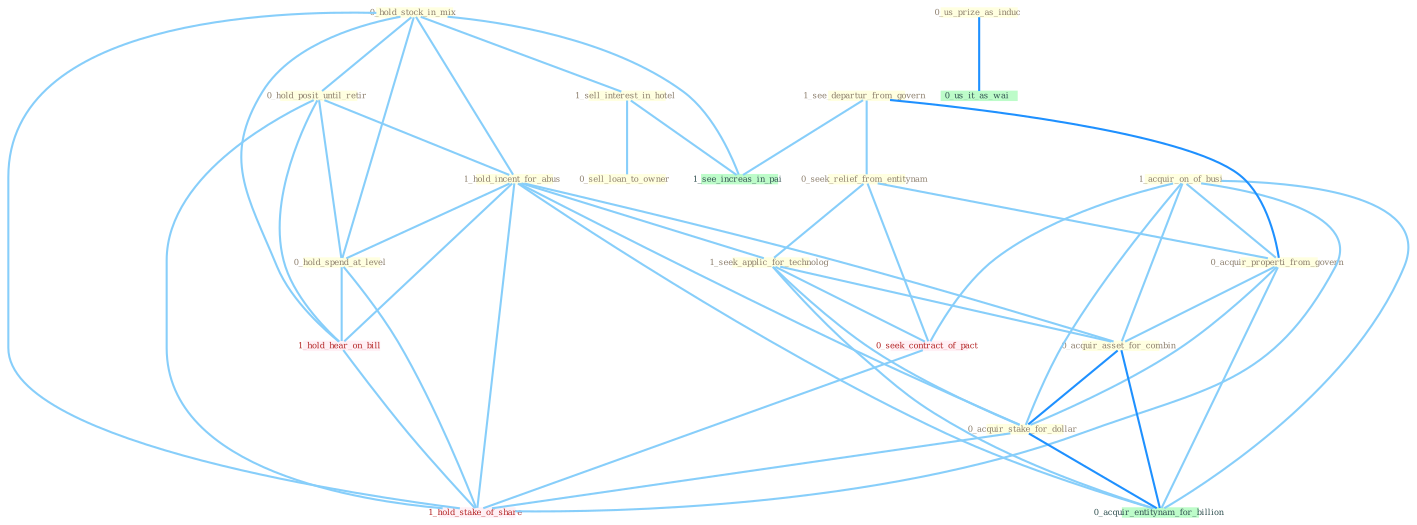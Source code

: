 Graph G{ 
    node
    [shape=polygon,style=filled,width=.5,height=.06,color="#BDFCC9",fixedsize=true,fontsize=4,
    fontcolor="#2f4f4f"];
    {node
    [color="#ffffe0", fontcolor="#8b7d6b"] "0_hold_stock_in_mix " "1_acquir_on_of_busi " "0_hold_posit_until_retir " "1_see_departur_from_govern " "1_sell_interest_in_hotel " "0_seek_relief_from_entitynam " "0_acquir_properti_from_govern " "0_us_prize_as_induc " "1_hold_incent_for_abus " "1_seek_applic_for_technolog " "0_acquir_asset_for_combin " "0_sell_loan_to_owner " "0_hold_spend_at_level " "0_acquir_stake_for_dollar "}
{node [color="#fff0f5", fontcolor="#b22222"] "0_seek_contract_of_pact " "1_hold_hear_on_bill " "1_hold_stake_of_share "}
edge [color="#B0E2FF"];

	"0_hold_stock_in_mix " -- "0_hold_posit_until_retir " [w="1", color="#87cefa" ];
	"0_hold_stock_in_mix " -- "1_sell_interest_in_hotel " [w="1", color="#87cefa" ];
	"0_hold_stock_in_mix " -- "1_hold_incent_for_abus " [w="1", color="#87cefa" ];
	"0_hold_stock_in_mix " -- "0_hold_spend_at_level " [w="1", color="#87cefa" ];
	"0_hold_stock_in_mix " -- "1_see_increas_in_pai " [w="1", color="#87cefa" ];
	"0_hold_stock_in_mix " -- "1_hold_hear_on_bill " [w="1", color="#87cefa" ];
	"0_hold_stock_in_mix " -- "1_hold_stake_of_share " [w="1", color="#87cefa" ];
	"1_acquir_on_of_busi " -- "0_acquir_properti_from_govern " [w="1", color="#87cefa" ];
	"1_acquir_on_of_busi " -- "0_acquir_asset_for_combin " [w="1", color="#87cefa" ];
	"1_acquir_on_of_busi " -- "0_acquir_stake_for_dollar " [w="1", color="#87cefa" ];
	"1_acquir_on_of_busi " -- "0_seek_contract_of_pact " [w="1", color="#87cefa" ];
	"1_acquir_on_of_busi " -- "0_acquir_entitynam_for_billion " [w="1", color="#87cefa" ];
	"1_acquir_on_of_busi " -- "1_hold_stake_of_share " [w="1", color="#87cefa" ];
	"0_hold_posit_until_retir " -- "1_hold_incent_for_abus " [w="1", color="#87cefa" ];
	"0_hold_posit_until_retir " -- "0_hold_spend_at_level " [w="1", color="#87cefa" ];
	"0_hold_posit_until_retir " -- "1_hold_hear_on_bill " [w="1", color="#87cefa" ];
	"0_hold_posit_until_retir " -- "1_hold_stake_of_share " [w="1", color="#87cefa" ];
	"1_see_departur_from_govern " -- "0_seek_relief_from_entitynam " [w="1", color="#87cefa" ];
	"1_see_departur_from_govern " -- "0_acquir_properti_from_govern " [w="2", color="#1e90ff" , len=0.8];
	"1_see_departur_from_govern " -- "1_see_increas_in_pai " [w="1", color="#87cefa" ];
	"1_sell_interest_in_hotel " -- "0_sell_loan_to_owner " [w="1", color="#87cefa" ];
	"1_sell_interest_in_hotel " -- "1_see_increas_in_pai " [w="1", color="#87cefa" ];
	"0_seek_relief_from_entitynam " -- "0_acquir_properti_from_govern " [w="1", color="#87cefa" ];
	"0_seek_relief_from_entitynam " -- "1_seek_applic_for_technolog " [w="1", color="#87cefa" ];
	"0_seek_relief_from_entitynam " -- "0_seek_contract_of_pact " [w="1", color="#87cefa" ];
	"0_acquir_properti_from_govern " -- "0_acquir_asset_for_combin " [w="1", color="#87cefa" ];
	"0_acquir_properti_from_govern " -- "0_acquir_stake_for_dollar " [w="1", color="#87cefa" ];
	"0_acquir_properti_from_govern " -- "0_acquir_entitynam_for_billion " [w="1", color="#87cefa" ];
	"0_us_prize_as_induc " -- "0_us_it_as_wai " [w="2", color="#1e90ff" , len=0.8];
	"1_hold_incent_for_abus " -- "1_seek_applic_for_technolog " [w="1", color="#87cefa" ];
	"1_hold_incent_for_abus " -- "0_acquir_asset_for_combin " [w="1", color="#87cefa" ];
	"1_hold_incent_for_abus " -- "0_hold_spend_at_level " [w="1", color="#87cefa" ];
	"1_hold_incent_for_abus " -- "0_acquir_stake_for_dollar " [w="1", color="#87cefa" ];
	"1_hold_incent_for_abus " -- "0_acquir_entitynam_for_billion " [w="1", color="#87cefa" ];
	"1_hold_incent_for_abus " -- "1_hold_hear_on_bill " [w="1", color="#87cefa" ];
	"1_hold_incent_for_abus " -- "1_hold_stake_of_share " [w="1", color="#87cefa" ];
	"1_seek_applic_for_technolog " -- "0_acquir_asset_for_combin " [w="1", color="#87cefa" ];
	"1_seek_applic_for_technolog " -- "0_acquir_stake_for_dollar " [w="1", color="#87cefa" ];
	"1_seek_applic_for_technolog " -- "0_seek_contract_of_pact " [w="1", color="#87cefa" ];
	"1_seek_applic_for_technolog " -- "0_acquir_entitynam_for_billion " [w="1", color="#87cefa" ];
	"0_acquir_asset_for_combin " -- "0_acquir_stake_for_dollar " [w="2", color="#1e90ff" , len=0.8];
	"0_acquir_asset_for_combin " -- "0_acquir_entitynam_for_billion " [w="2", color="#1e90ff" , len=0.8];
	"0_hold_spend_at_level " -- "1_hold_hear_on_bill " [w="1", color="#87cefa" ];
	"0_hold_spend_at_level " -- "1_hold_stake_of_share " [w="1", color="#87cefa" ];
	"0_acquir_stake_for_dollar " -- "0_acquir_entitynam_for_billion " [w="2", color="#1e90ff" , len=0.8];
	"0_acquir_stake_for_dollar " -- "1_hold_stake_of_share " [w="1", color="#87cefa" ];
	"0_seek_contract_of_pact " -- "1_hold_stake_of_share " [w="1", color="#87cefa" ];
	"1_hold_hear_on_bill " -- "1_hold_stake_of_share " [w="1", color="#87cefa" ];
}
